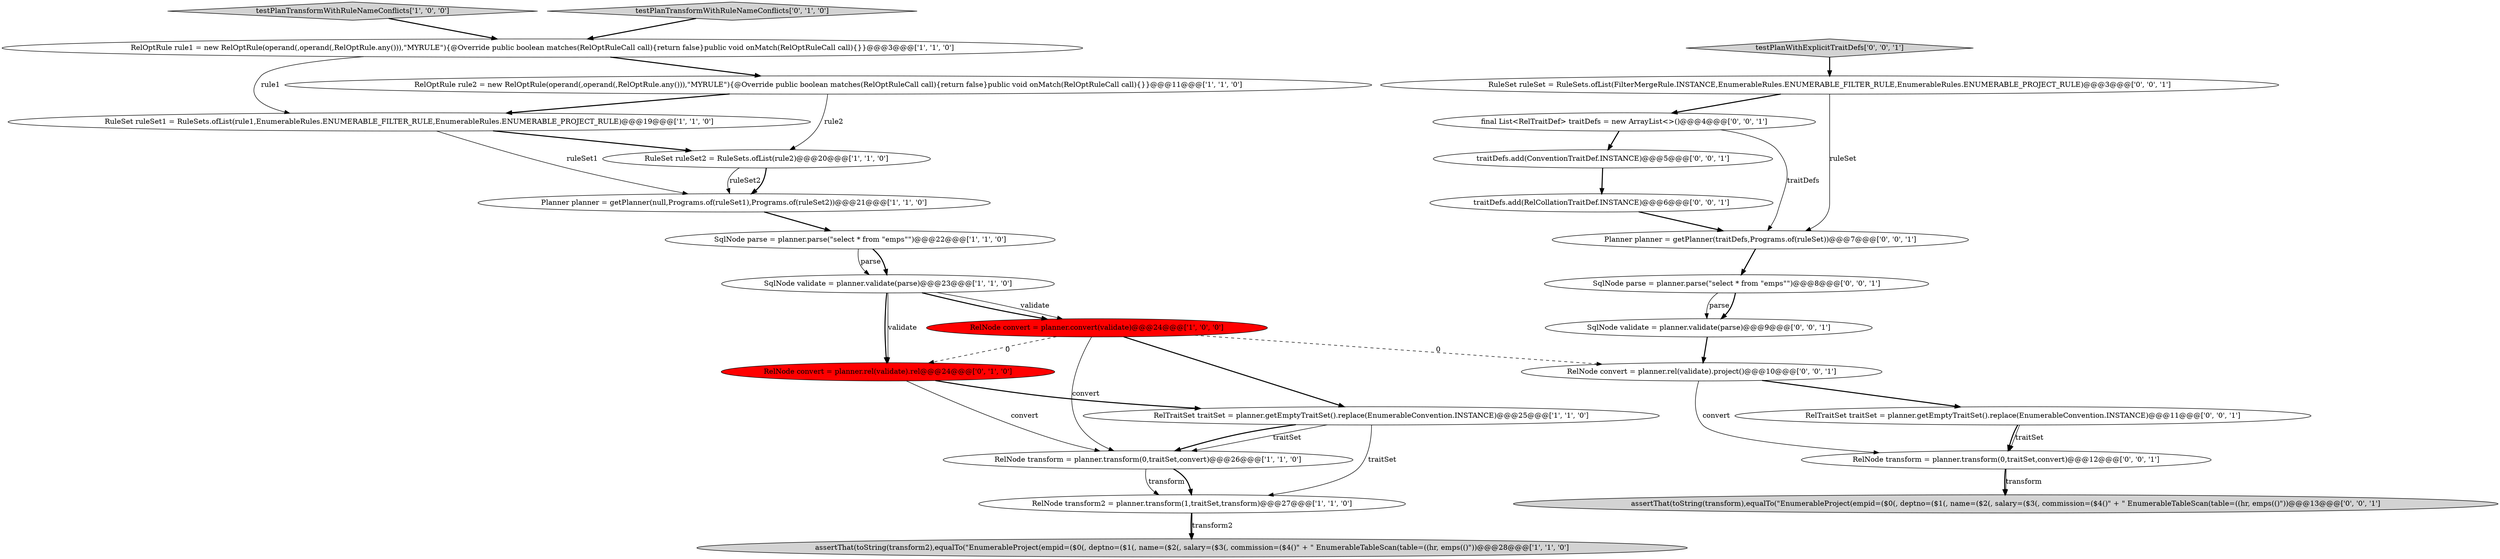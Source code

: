 digraph {
17 [style = filled, label = "RuleSet ruleSet = RuleSets.ofList(FilterMergeRule.INSTANCE,EnumerableRules.ENUMERABLE_FILTER_RULE,EnumerableRules.ENUMERABLE_PROJECT_RULE)@@@3@@@['0', '0', '1']", fillcolor = white, shape = ellipse image = "AAA0AAABBB3BBB"];
25 [style = filled, label = "SqlNode parse = planner.parse(\"select * from \"emps\"\")@@@8@@@['0', '0', '1']", fillcolor = white, shape = ellipse image = "AAA0AAABBB3BBB"];
14 [style = filled, label = "RelNode convert = planner.rel(validate).rel@@@24@@@['0', '1', '0']", fillcolor = red, shape = ellipse image = "AAA1AAABBB2BBB"];
19 [style = filled, label = "traitDefs.add(RelCollationTraitDef.INSTANCE)@@@6@@@['0', '0', '1']", fillcolor = white, shape = ellipse image = "AAA0AAABBB3BBB"];
22 [style = filled, label = "final List<RelTraitDef> traitDefs = new ArrayList<>()@@@4@@@['0', '0', '1']", fillcolor = white, shape = ellipse image = "AAA0AAABBB3BBB"];
16 [style = filled, label = "testPlanWithExplicitTraitDefs['0', '0', '1']", fillcolor = lightgray, shape = diamond image = "AAA0AAABBB3BBB"];
11 [style = filled, label = "RelNode transform = planner.transform(0,traitSet,convert)@@@26@@@['1', '1', '0']", fillcolor = white, shape = ellipse image = "AAA0AAABBB1BBB"];
8 [style = filled, label = "SqlNode validate = planner.validate(parse)@@@23@@@['1', '1', '0']", fillcolor = white, shape = ellipse image = "AAA0AAABBB1BBB"];
23 [style = filled, label = "RelNode convert = planner.rel(validate).project()@@@10@@@['0', '0', '1']", fillcolor = white, shape = ellipse image = "AAA0AAABBB3BBB"];
1 [style = filled, label = "RelOptRule rule1 = new RelOptRule(operand(,operand(,RelOptRule.any())),\"MYRULE\"){@Override public boolean matches(RelOptRuleCall call){return false}public void onMatch(RelOptRuleCall call){}}@@@3@@@['1', '1', '0']", fillcolor = white, shape = ellipse image = "AAA0AAABBB1BBB"];
3 [style = filled, label = "RelOptRule rule2 = new RelOptRule(operand(,operand(,RelOptRule.any())),\"MYRULE\"){@Override public boolean matches(RelOptRuleCall call){return false}public void onMatch(RelOptRuleCall call){}}@@@11@@@['1', '1', '0']", fillcolor = white, shape = ellipse image = "AAA0AAABBB1BBB"];
5 [style = filled, label = "RuleSet ruleSet1 = RuleSets.ofList(rule1,EnumerableRules.ENUMERABLE_FILTER_RULE,EnumerableRules.ENUMERABLE_PROJECT_RULE)@@@19@@@['1', '1', '0']", fillcolor = white, shape = ellipse image = "AAA0AAABBB1BBB"];
20 [style = filled, label = "RelNode transform = planner.transform(0,traitSet,convert)@@@12@@@['0', '0', '1']", fillcolor = white, shape = ellipse image = "AAA0AAABBB3BBB"];
10 [style = filled, label = "assertThat(toString(transform2),equalTo(\"EnumerableProject(empid=($0(, deptno=($1(, name=($2(, salary=($3(, commission=($4()\" + \" EnumerableTableScan(table=((hr, emps(()\"))@@@28@@@['1', '1', '0']", fillcolor = lightgray, shape = ellipse image = "AAA0AAABBB1BBB"];
4 [style = filled, label = "RelTraitSet traitSet = planner.getEmptyTraitSet().replace(EnumerableConvention.INSTANCE)@@@25@@@['1', '1', '0']", fillcolor = white, shape = ellipse image = "AAA0AAABBB1BBB"];
21 [style = filled, label = "Planner planner = getPlanner(traitDefs,Programs.of(ruleSet))@@@7@@@['0', '0', '1']", fillcolor = white, shape = ellipse image = "AAA0AAABBB3BBB"];
2 [style = filled, label = "SqlNode parse = planner.parse(\"select * from \"emps\"\")@@@22@@@['1', '1', '0']", fillcolor = white, shape = ellipse image = "AAA0AAABBB1BBB"];
7 [style = filled, label = "Planner planner = getPlanner(null,Programs.of(ruleSet1),Programs.of(ruleSet2))@@@21@@@['1', '1', '0']", fillcolor = white, shape = ellipse image = "AAA0AAABBB1BBB"];
18 [style = filled, label = "RelTraitSet traitSet = planner.getEmptyTraitSet().replace(EnumerableConvention.INSTANCE)@@@11@@@['0', '0', '1']", fillcolor = white, shape = ellipse image = "AAA0AAABBB3BBB"];
12 [style = filled, label = "testPlanTransformWithRuleNameConflicts['1', '0', '0']", fillcolor = lightgray, shape = diamond image = "AAA0AAABBB1BBB"];
26 [style = filled, label = "assertThat(toString(transform),equalTo(\"EnumerableProject(empid=($0(, deptno=($1(, name=($2(, salary=($3(, commission=($4()\" + \" EnumerableTableScan(table=((hr, emps(()\"))@@@13@@@['0', '0', '1']", fillcolor = lightgray, shape = ellipse image = "AAA0AAABBB3BBB"];
9 [style = filled, label = "RelNode convert = planner.convert(validate)@@@24@@@['1', '0', '0']", fillcolor = red, shape = ellipse image = "AAA1AAABBB1BBB"];
24 [style = filled, label = "traitDefs.add(ConventionTraitDef.INSTANCE)@@@5@@@['0', '0', '1']", fillcolor = white, shape = ellipse image = "AAA0AAABBB3BBB"];
15 [style = filled, label = "SqlNode validate = planner.validate(parse)@@@9@@@['0', '0', '1']", fillcolor = white, shape = ellipse image = "AAA0AAABBB3BBB"];
6 [style = filled, label = "RelNode transform2 = planner.transform(1,traitSet,transform)@@@27@@@['1', '1', '0']", fillcolor = white, shape = ellipse image = "AAA0AAABBB1BBB"];
0 [style = filled, label = "RuleSet ruleSet2 = RuleSets.ofList(rule2)@@@20@@@['1', '1', '0']", fillcolor = white, shape = ellipse image = "AAA0AAABBB1BBB"];
13 [style = filled, label = "testPlanTransformWithRuleNameConflicts['0', '1', '0']", fillcolor = lightgray, shape = diamond image = "AAA0AAABBB2BBB"];
5->7 [style = solid, label="ruleSet1"];
11->6 [style = solid, label="transform"];
15->23 [style = bold, label=""];
8->14 [style = solid, label="validate"];
24->19 [style = bold, label=""];
3->0 [style = solid, label="rule2"];
20->26 [style = bold, label=""];
9->11 [style = solid, label="convert"];
9->4 [style = bold, label=""];
11->6 [style = bold, label=""];
0->7 [style = solid, label="ruleSet2"];
1->3 [style = bold, label=""];
8->14 [style = bold, label=""];
22->21 [style = solid, label="traitDefs"];
18->20 [style = solid, label="traitSet"];
17->21 [style = solid, label="ruleSet"];
16->17 [style = bold, label=""];
21->25 [style = bold, label=""];
17->22 [style = bold, label=""];
23->20 [style = solid, label="convert"];
12->1 [style = bold, label=""];
9->23 [style = dashed, label="0"];
13->1 [style = bold, label=""];
0->7 [style = bold, label=""];
18->20 [style = bold, label=""];
20->26 [style = solid, label="transform"];
3->5 [style = bold, label=""];
9->14 [style = dashed, label="0"];
4->6 [style = solid, label="traitSet"];
25->15 [style = solid, label="parse"];
5->0 [style = bold, label=""];
2->8 [style = solid, label="parse"];
7->2 [style = bold, label=""];
6->10 [style = bold, label=""];
1->5 [style = solid, label="rule1"];
6->10 [style = solid, label="transform2"];
8->9 [style = bold, label=""];
25->15 [style = bold, label=""];
14->11 [style = solid, label="convert"];
8->9 [style = solid, label="validate"];
22->24 [style = bold, label=""];
4->11 [style = bold, label=""];
23->18 [style = bold, label=""];
2->8 [style = bold, label=""];
4->11 [style = solid, label="traitSet"];
14->4 [style = bold, label=""];
19->21 [style = bold, label=""];
}
